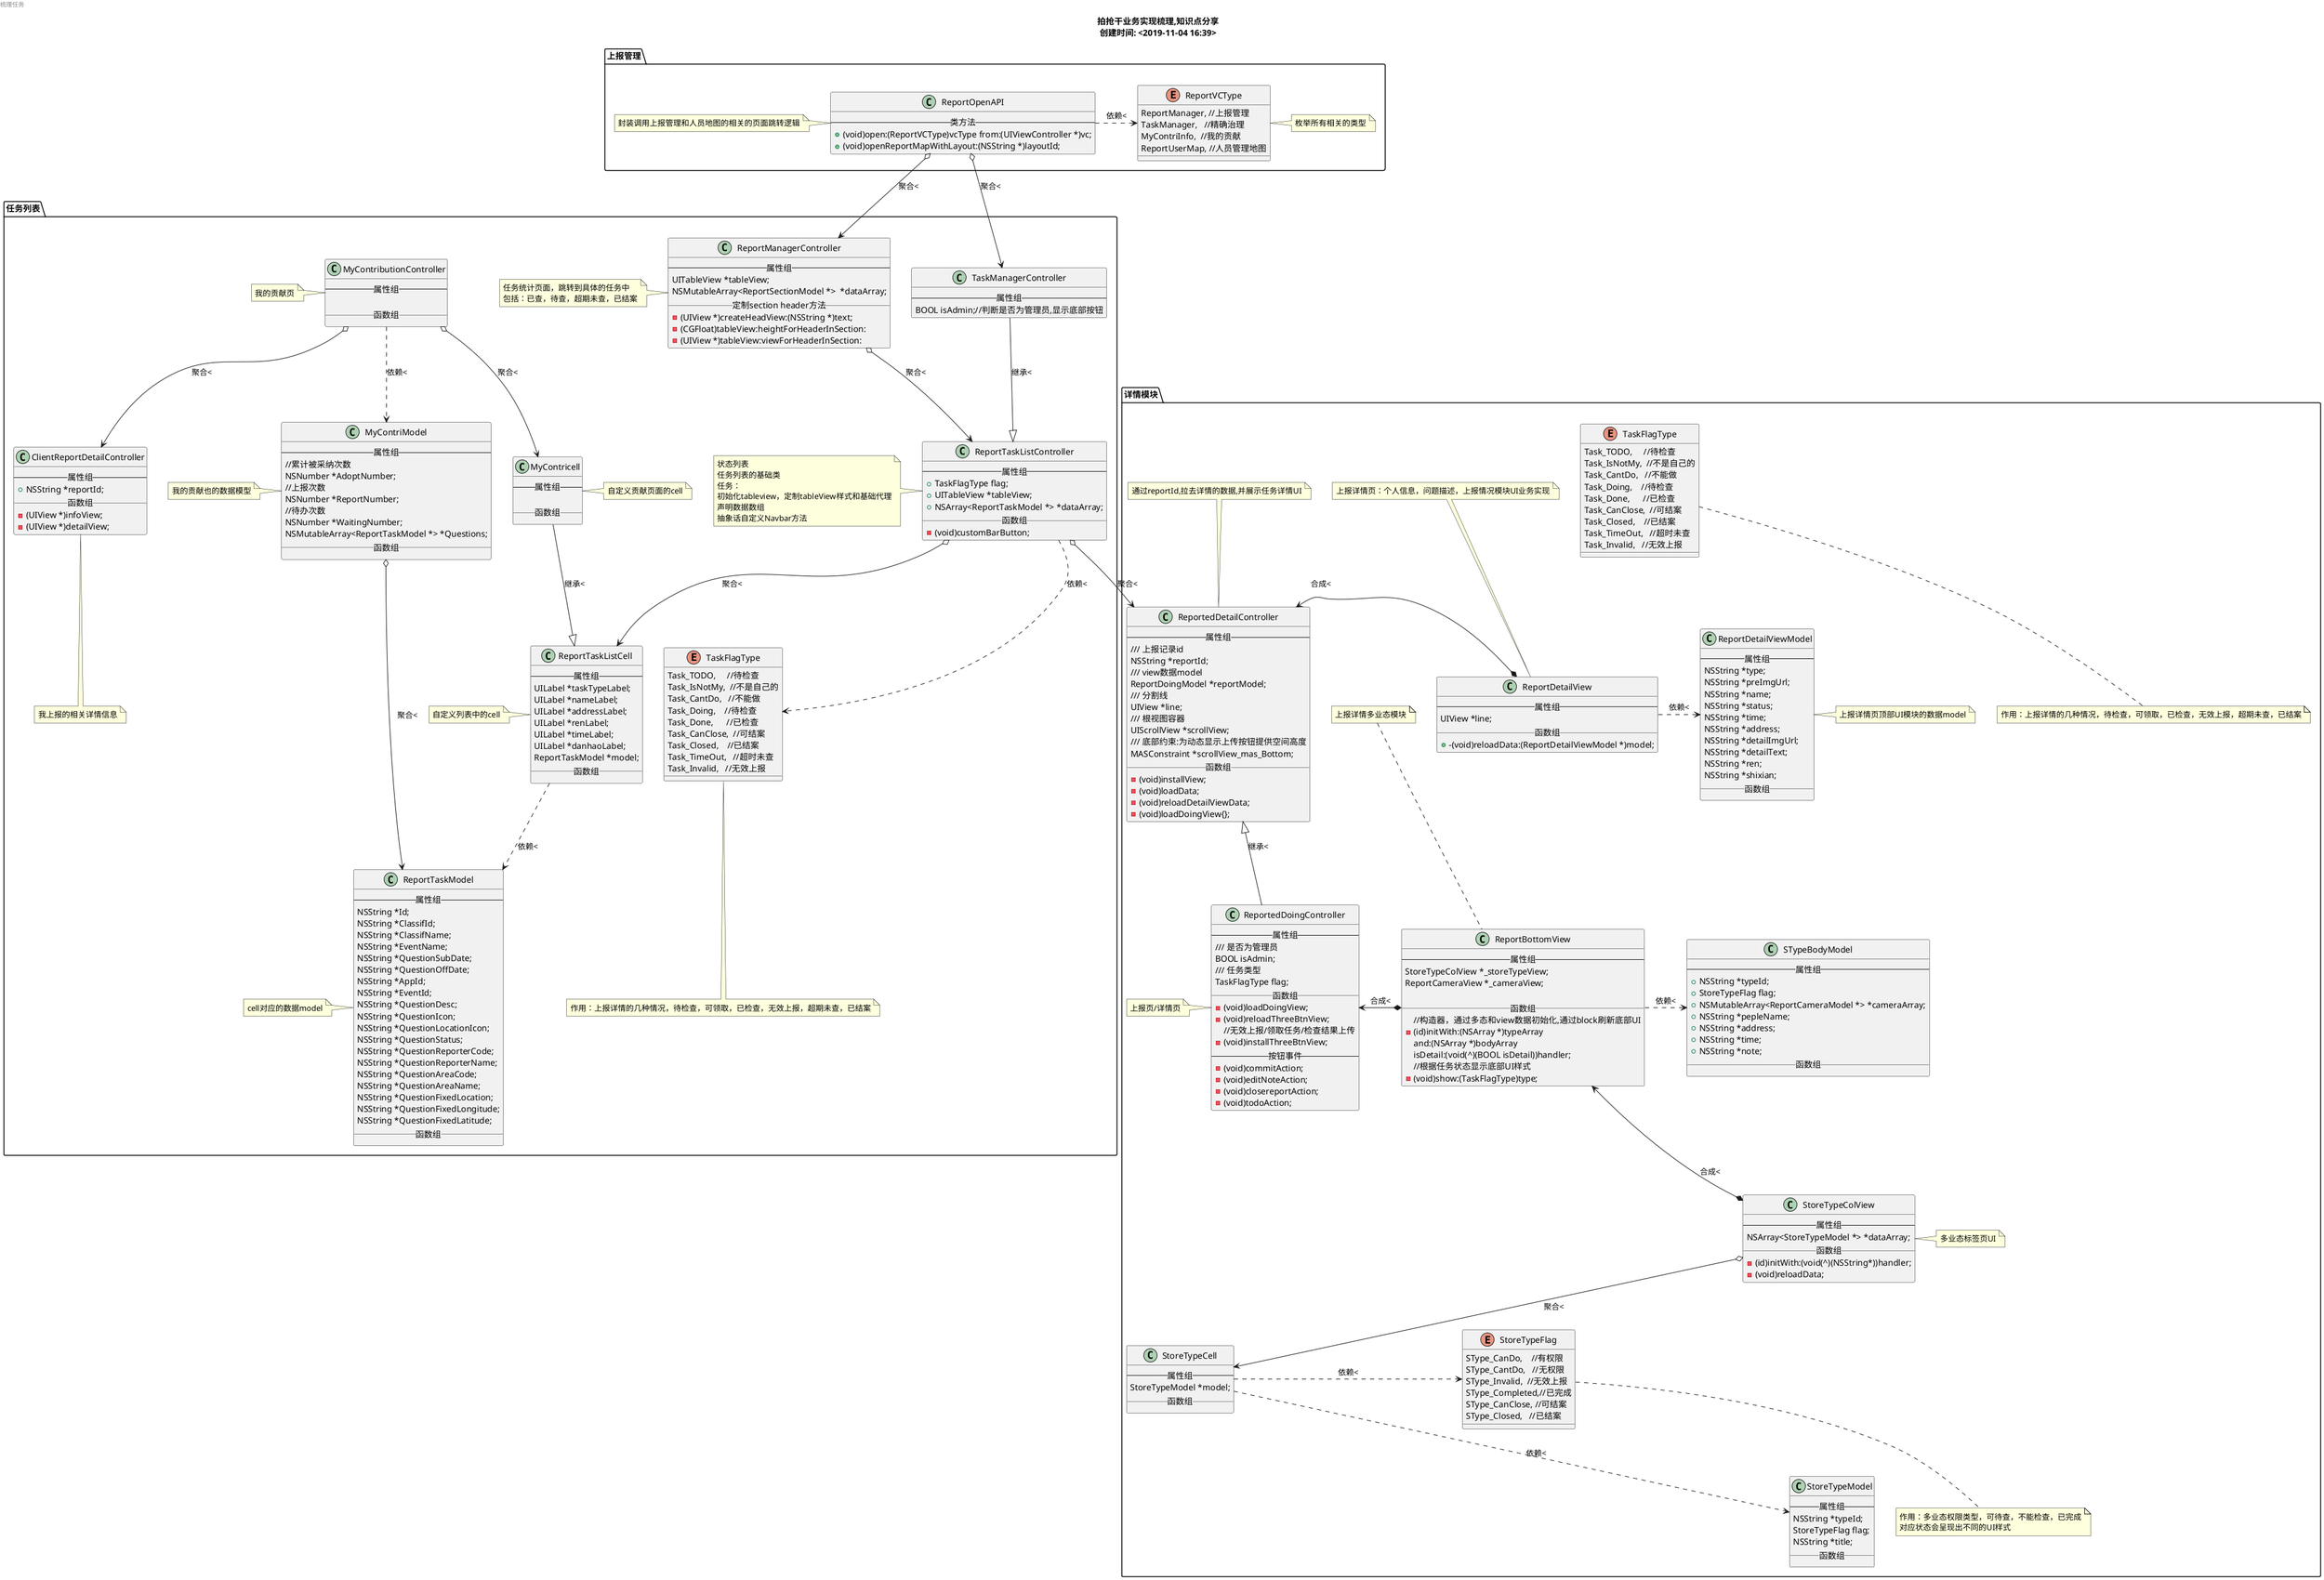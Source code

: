 @startuml
scale 1
page 1x1
title
        拍抢干业务实现梳理,知识点分享
        创建时间: <2019-11-04 16:39>
        endtitle
        left header
                梳理任务
        endheader
        'package，node，folder，frame，cloud，database'
        folder "上报管理" as reportM{

                class "ReportOpenAPI" as reportapi {
                        --类方法--
                        +(void)open:(ReportVCType)vcType from:(UIViewController *)vc;
                        +(void)openReportMapWithLayout:(NSString *)layoutId;
                }
                enum "ReportVCType" as reporttype {
                        ReportManager, //上报管理
                        TaskManager,   //精确治理
                        MyContriInfo,  //我的贡献
                        ReportUserMap, //人员管理地图
                }


                note left of reportapi
                        封装调用上报管理和人员地图的相关的页面跳转逻辑
                end note
                note right of reporttype
                        枚举所有相关的类型
                end note

                reportapi .right.> reporttype:依赖<

        }
        'package，node，folder，frame，cloud，database'
        folder "任务列表" as tasklist{
                class "ReportManagerController" as reportmag {
                        --属性组 --
                        UITableView *tableView;
                        NSMutableArray<ReportSectionModel *>  *dataArray;
                        __ 定制section header方法__
                        -(UIView *)createHeadView:(NSString *)text;
                        -(CGFloat)tableView:heightForHeaderInSection:
                        -(UIView *)tableView:viewForHeaderInSection:
                }
                class "ReportTaskListController" as baselist {
                        --属性组 --
                        +TaskFlagType flag;
                        +UITableView *tableView;
                        +NSArray<ReportTaskModel *> *dataArray;
                        __ 函数组__
                        -(void)customBarButton;
                }


                class "TaskManagerController" as taskmger {
                        --属性组 --
                        BOOL isAdmin;//判断是否为管理员,显示底部按钮
                }
                class "MyContributionController" as mycon {
                        --属性组 --

                        __ 函数组__
                }
                class "MyContriModel" as myconmodel {
                        --属性组 --
                        //累计被采纳次数
                        NSNumber *AdoptNumber;
                        //上报次数
                        NSNumber *ReportNumber;
                        //待办次数
                        NSNumber *WaitingNumber;
                        NSMutableArray<ReportTaskModel *> *Questions;
                        __ 函数组__
                }
                class "ClientReportDetailController" as clientdetail {
                        --属性组 --
                        +NSString *reportId;
                        __ 函数组__
                        -(UIView *)infoView;
                        -(UIView *)detailView;
                }
                class "ReportTaskListCell" as basecell {
                        --属性组 --
                        UILabel *taskTypeLabel;
                        UILabel *nameLabel;
                        UILabel *addressLabel;
                        UILabel *renLabel;
                        UILabel *timeLabel;
                        UILabel *danhaoLabel;
                        ReportTaskModel *model;
                        __ 函数组__
                }
                class "MyContricell" as myconcell {
                        --属性组 --

                        __ 函数组__
                }
                class "ReportTaskModel" as basecellmodel {
                        --属性组 --
                        NSString *Id;
                        NSString *ClassifId;
                        NSString *ClassifName;
                        NSString *EventName;
                        NSString *QuestionSubDate;
                        NSString *QuestionOffDate;
                        NSString *AppId;
                        NSString *EventId;
                        NSString *QuestionDesc;
                        NSString *QuestionIcon;
                        NSString *QuestionLocationIcon;
                        NSString *QuestionStatus;
                        NSString *QuestionReporterCode;
                        NSString *QuestionReporterName;
                        NSString *QuestionAreaCode;
                        NSString *QuestionAreaName;
                        NSString *QuestionFixedLocation;
                        NSString *QuestionFixedLongitude;
                        NSString *QuestionFixedLatitude;
                        __ 函数组__
                }
                enum "TaskFlagType" as tasktype1 {
                        Task_TODO,     //待检查
                        Task_IsNotMy,  //不是自己的
                        Task_CantDo,   //不能做
                        Task_Doing,    //待检查
                        Task_Done,      //已检查
                        Task_CanClose,  //可结案
                        Task_Closed,    //已结案
                        Task_TimeOut,   //超时未查
                        Task_Invalid,   //无效上报
                }
                note left of reportmag
                        任务统计页面，跳转到具体的任务中
                        包括：已查，待查，超期未查，已结案
                end note

                note left of baselist
                        状态列表
                        任务列表的基础类
                        任务：
                        初始化tableview，定制tableView样式和基础代理
                        声明数据数组
                        抽象话自定义Navbar方法
                end note
                note bottom of tasktype1
                        作用：上报详情的几种情况，待检查，可领取，已检查，无效上报，超期未查，已结案
                end note
                note left of mycon
                        我的贡献页
                end note
                note left of basecell
                        自定义列表中的cell
                end note
                note left of basecellmodel
                        cell对应的数据model
                end note
                note right of myconcell
                        自定义贡献页面的cell
                end note
                note bottom of clientdetail
                        我上报的相关详情信息
                end note
                note left of myconmodel
                        我的贡献也的数据模型
                end note

                baselist o--> basecell:聚合<
                mycon o--> myconcell:聚合<
                basecell ..> basecellmodel:依赖<
                basecell <|-up- myconcell:继承<
                reportapi o--> taskmger:聚合<
                baselist ..> tasktype1:依赖<
                baselist <|-up- taskmger:继承<
                reportmag o--> baselist:聚合<
                reportapi o--> reportmag:聚合<
                mycon o--> clientdetail:聚合<
                mycon ..> myconmodel:依赖<
                myconmodel o--> basecellmodel:聚合<
        }

        'package，node，folder，frame，cloud，database'
        folder "详情模块" as detailM{
                class "ReportedDetailController" as detail {
                        --属性组 --
                        /// 上报记录id
                        NSString *reportId;
                        /// view数据model
                        ReportDoingModel *reportModel;
                        /// 分割线
                        UIView *line;
                        /// 根视图容器
                        UIScrollView *scrollView;
                        /// 底部约束:为动态显示上传按钮提供空间高度
                        MASConstraint *scrollView_mas_Bottom;
                        __ 函数组__
                        -(void)installView;
                        -(void)loadData;
                        -(void)reloadDetailViewData;
                        -(void)loadDoingView{};
                }
                class "ReportDetailView" as detailview {
                        --属性组 --
                        UIView *line;
                        __ 函数组__
                        +-(void)reloadData:(ReportDetailViewModel *)model;
                }
                class "ReportDetailViewModel" as detailmodel {
                        --属性组 --
                        NSString *type;
                        NSString *preImgUrl;
                        NSString *name;
                        NSString *status;
                        NSString *time;
                        NSString *address;
                        NSString *detailImgUrl;
                        NSString *detailText;
                        NSString *ren;
                        NSString *shixian;
                        __ 函数组__
                }
                class "ReportedDoingController" as Doing {
                        --属性组 --
                        /// 是否为管理员
                        BOOL isAdmin;
                        /// 任务类型
                        TaskFlagType flag;
                        __ 函数组__
                        -(void)loadDoingView;
                        -(void)reloadThreeBtnView;
                        //无效上报/领取任务/检查结果上传
                        -(void)installThreeBtnView;
                        --按钮事件--
                        -(void)commitAction;
                        -(void)editNoteAction;
                        -(void)closereportAction;
                        -(void)todoAction;
                }

                class "ReportBottomView" as bottomview {
                        --属性组 --
                        StoreTypeColView *_storeTypeView;
                        ReportCameraView *_cameraView;

                        __ 函数组__
                        //构造器，通过多态和view数据初始化,通过block刷新底部UI
                        -(id)initWith:(NSArray *)typeArray
                        and:(NSArray *)bodyArray
                        isDetail:(void(^)(BOOL isDetail))handler;
                        //根据任务状态显示底部UI样式
                        -(void)show:(TaskFlagType)type;
                }
                class "STypeBodyModel" as bottommodel {
                        --属性组 --
                        +NSString *typeId;
                        +StoreTypeFlag flag;
                        +NSMutableArray<ReportCameraModel *> *cameraArray;
                        +NSString *pepleName;
                        +NSString *address;
                        +NSString *time;
                        +NSString *note;
                        __ 函数组__
                }
                class "StoreTypeColView" as typecolview {
                        --属性组 --
                        NSArray<StoreTypeModel *> *dataArray;
                        __ 函数组__
                        -(id)initWith:(void(^)(NSString*))handler;
                        -(void)reloadData;
                }
                class "StoreTypeCell" as typecell {
                        --属性组 --
                        StoreTypeModel *model;
                        __ 函数组__
                }
                class "StoreTypeModel" as typemodel {
                        --属性组 --
                        NSString *typeId;
                        StoreTypeFlag flag;
                        NSString *title;
                        __ 函数组__
                }
                enum "TaskFlagType" as tasktype {
                        Task_TODO,     //待检查
                        Task_IsNotMy,  //不是自己的
                        Task_CantDo,   //不能做
                        Task_Doing,    //待检查
                        Task_Done,      //已检查
                        Task_CanClose,  //可结案
                        Task_Closed,    //已结案
                        Task_TimeOut,   //超时未查
                        Task_Invalid,   //无效上报
                }
                enum "StoreTypeFlag" as storetype {
                        SType_CanDo,    //有权限
                        SType_CantDo,   //无权限
                        SType_Invalid,  //无效上报
                        SType_Completed,//已完成
                        SType_CanClose, //可结案
                        SType_Closed,   //已结案
                }

                note top of detail
                        通过reportId,拉去详情的数据,并展示任务详情UI
                end note
                note bottom of tasktype
                        作用：上报详情的几种情况，待检查，可领取，已检查，无效上报，超期未查，已结案
                end note

                note bottom of storetype
                        作用：多业态权限类型，可待查，不能检查，已完成
                        对应状态会呈现出不同的UI样式
                end note
                note left of Doing
                        上报页/详情页
                end note
                note top of detailview
                        上报详情页：个人信息，问题描述，上报情况模块UI业务实现
                end note
                note right of detailmodel
                        上报详情页顶部UI模块的数据model
                end note
                note top of bottomview
                        上报详情多业态模块
                end note
                note right of typecolview
                        多业态标签页UI
                end note

                bottomview *-left-> Doing:合成<
                bottomview .> bottommodel:依赖<
                typecolview *-up-> bottomview:合成<
                typecolview o--> typecell:聚合<
                typecell ..> typemodel:依赖<
                detailview *-left-> detail:合成<
                detailview .right.> detailmodel:依赖<
                detail <|-- Doing:继承<
                baselist o--> detail:聚合<
                typecell .> storetype:依赖<
        }

        @enduml
